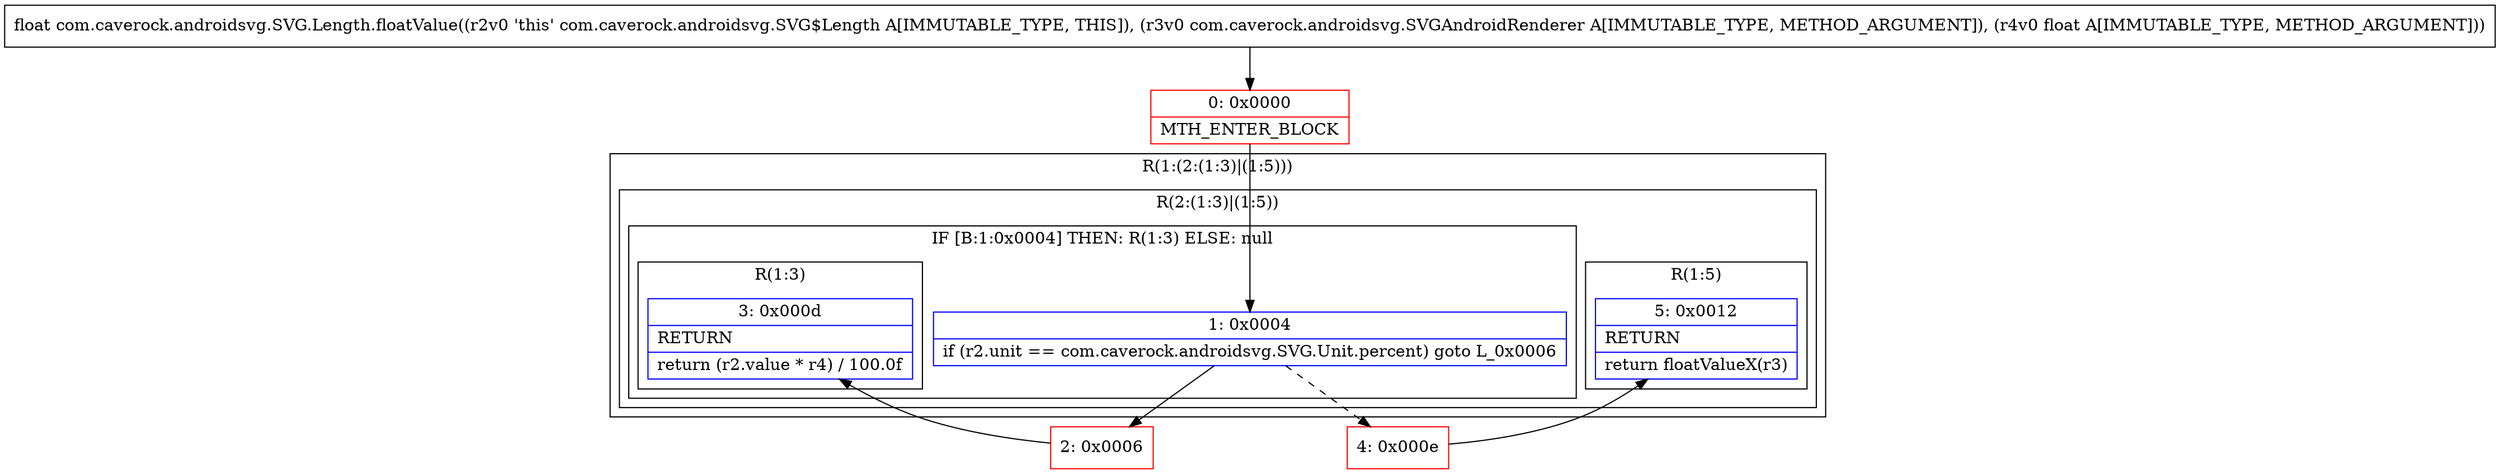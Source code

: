 digraph "CFG forcom.caverock.androidsvg.SVG.Length.floatValue(Lcom\/caverock\/androidsvg\/SVGAndroidRenderer;F)F" {
subgraph cluster_Region_1815777997 {
label = "R(1:(2:(1:3)|(1:5)))";
node [shape=record,color=blue];
subgraph cluster_Region_1236239665 {
label = "R(2:(1:3)|(1:5))";
node [shape=record,color=blue];
subgraph cluster_IfRegion_2019461389 {
label = "IF [B:1:0x0004] THEN: R(1:3) ELSE: null";
node [shape=record,color=blue];
Node_1 [shape=record,label="{1\:\ 0x0004|if (r2.unit == com.caverock.androidsvg.SVG.Unit.percent) goto L_0x0006\l}"];
subgraph cluster_Region_277646419 {
label = "R(1:3)";
node [shape=record,color=blue];
Node_3 [shape=record,label="{3\:\ 0x000d|RETURN\l|return (r2.value * r4) \/ 100.0f\l}"];
}
}
subgraph cluster_Region_681105525 {
label = "R(1:5)";
node [shape=record,color=blue];
Node_5 [shape=record,label="{5\:\ 0x0012|RETURN\l|return floatValueX(r3)\l}"];
}
}
}
Node_0 [shape=record,color=red,label="{0\:\ 0x0000|MTH_ENTER_BLOCK\l}"];
Node_2 [shape=record,color=red,label="{2\:\ 0x0006}"];
Node_4 [shape=record,color=red,label="{4\:\ 0x000e}"];
MethodNode[shape=record,label="{float com.caverock.androidsvg.SVG.Length.floatValue((r2v0 'this' com.caverock.androidsvg.SVG$Length A[IMMUTABLE_TYPE, THIS]), (r3v0 com.caverock.androidsvg.SVGAndroidRenderer A[IMMUTABLE_TYPE, METHOD_ARGUMENT]), (r4v0 float A[IMMUTABLE_TYPE, METHOD_ARGUMENT])) }"];
MethodNode -> Node_0;
Node_1 -> Node_2;
Node_1 -> Node_4[style=dashed];
Node_0 -> Node_1;
Node_2 -> Node_3;
Node_4 -> Node_5;
}

